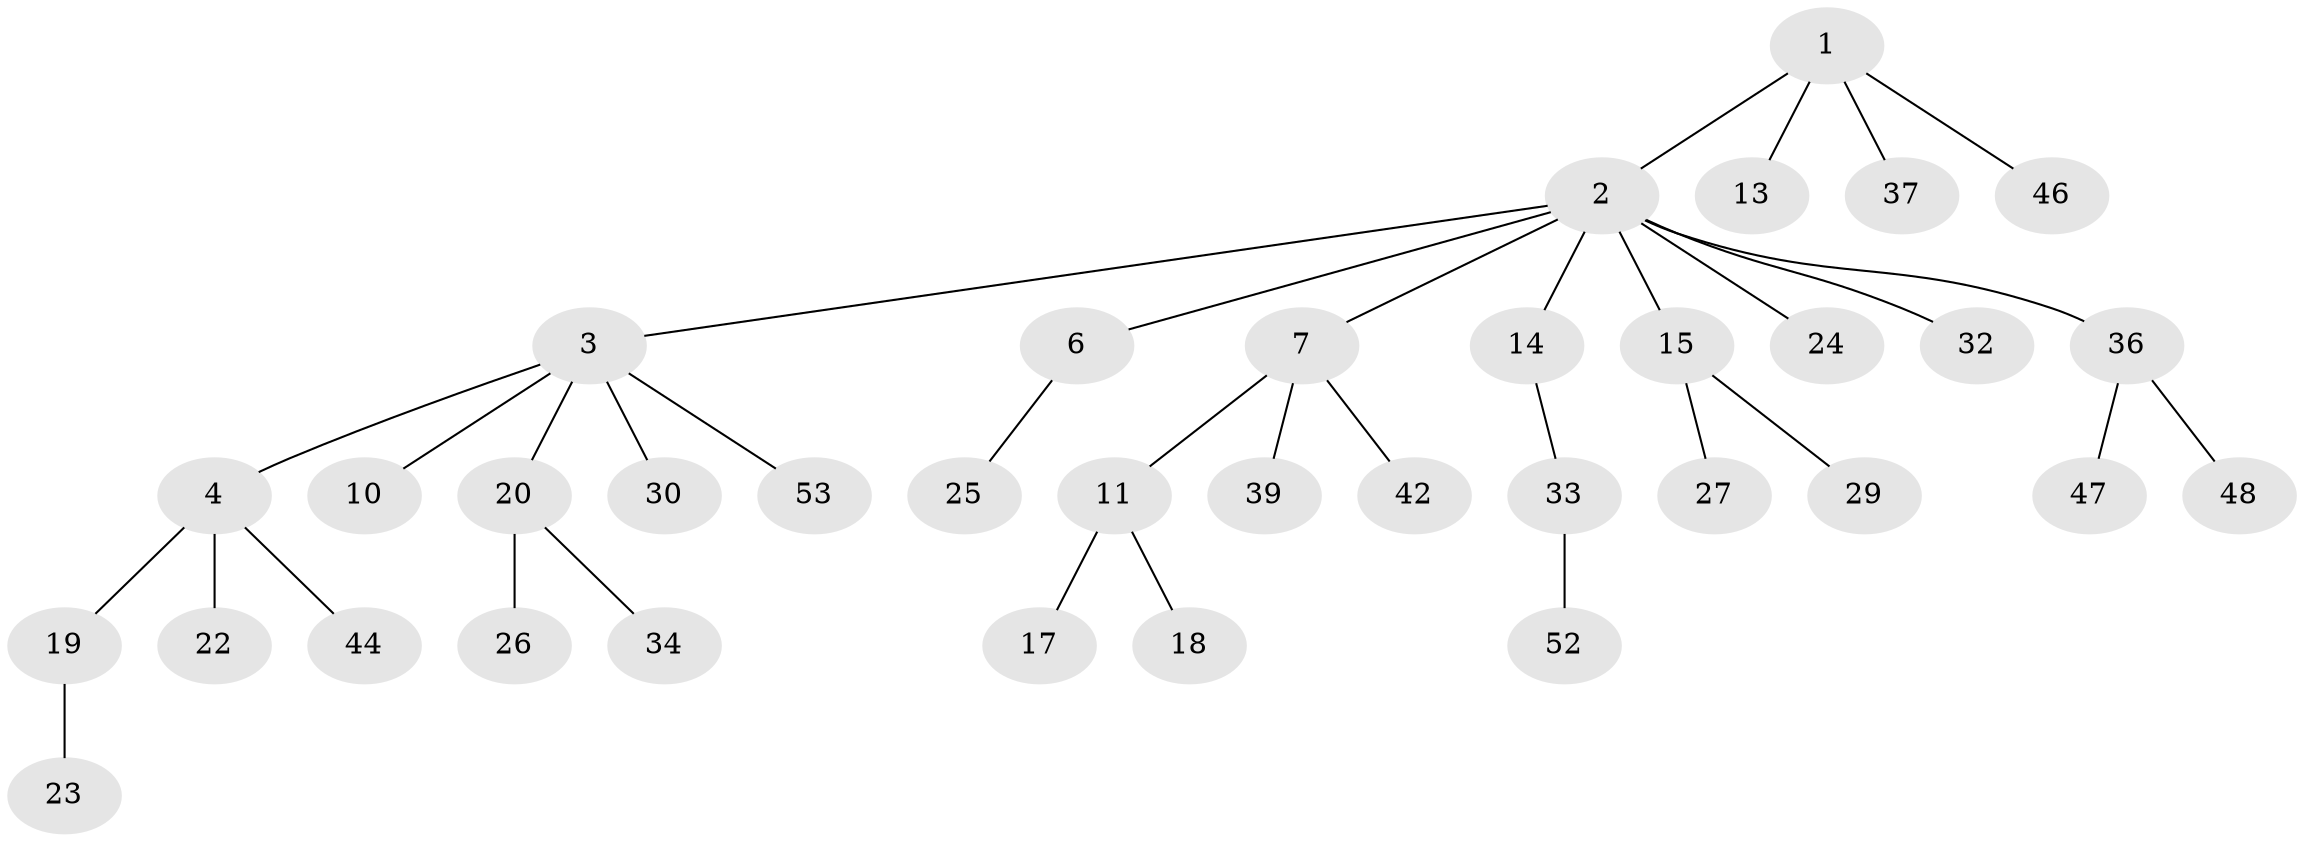 // original degree distribution, {4: 0.07407407407407407, 3: 0.12962962962962962, 7: 0.018518518518518517, 2: 0.2962962962962963, 5: 0.018518518518518517, 1: 0.46296296296296297}
// Generated by graph-tools (version 1.1) at 2025/42/03/06/25 10:42:06]
// undirected, 36 vertices, 35 edges
graph export_dot {
graph [start="1"]
  node [color=gray90,style=filled];
  1 [super="+45"];
  2 [super="+5"];
  3 [super="+9"];
  4 [super="+28"];
  6 [super="+8"];
  7 [super="+16"];
  10;
  11 [super="+12"];
  13 [super="+31"];
  14 [super="+35"];
  15 [super="+21"];
  17;
  18 [super="+41"];
  19 [super="+40"];
  20;
  22;
  23;
  24 [super="+50"];
  25;
  26 [super="+51"];
  27 [super="+38"];
  29;
  30;
  32;
  33;
  34 [super="+43"];
  36;
  37 [super="+54"];
  39;
  42;
  44;
  46;
  47 [super="+49"];
  48;
  52;
  53;
  1 -- 2;
  1 -- 13;
  1 -- 37;
  1 -- 46;
  2 -- 3;
  2 -- 36;
  2 -- 32;
  2 -- 6;
  2 -- 7;
  2 -- 24;
  2 -- 14;
  2 -- 15;
  3 -- 4;
  3 -- 20;
  3 -- 53;
  3 -- 10;
  3 -- 30;
  4 -- 19;
  4 -- 22;
  4 -- 44;
  6 -- 25;
  7 -- 11;
  7 -- 42;
  7 -- 39;
  11 -- 18;
  11 -- 17;
  14 -- 33;
  15 -- 27;
  15 -- 29;
  19 -- 23;
  20 -- 26;
  20 -- 34;
  33 -- 52;
  36 -- 47;
  36 -- 48;
}
